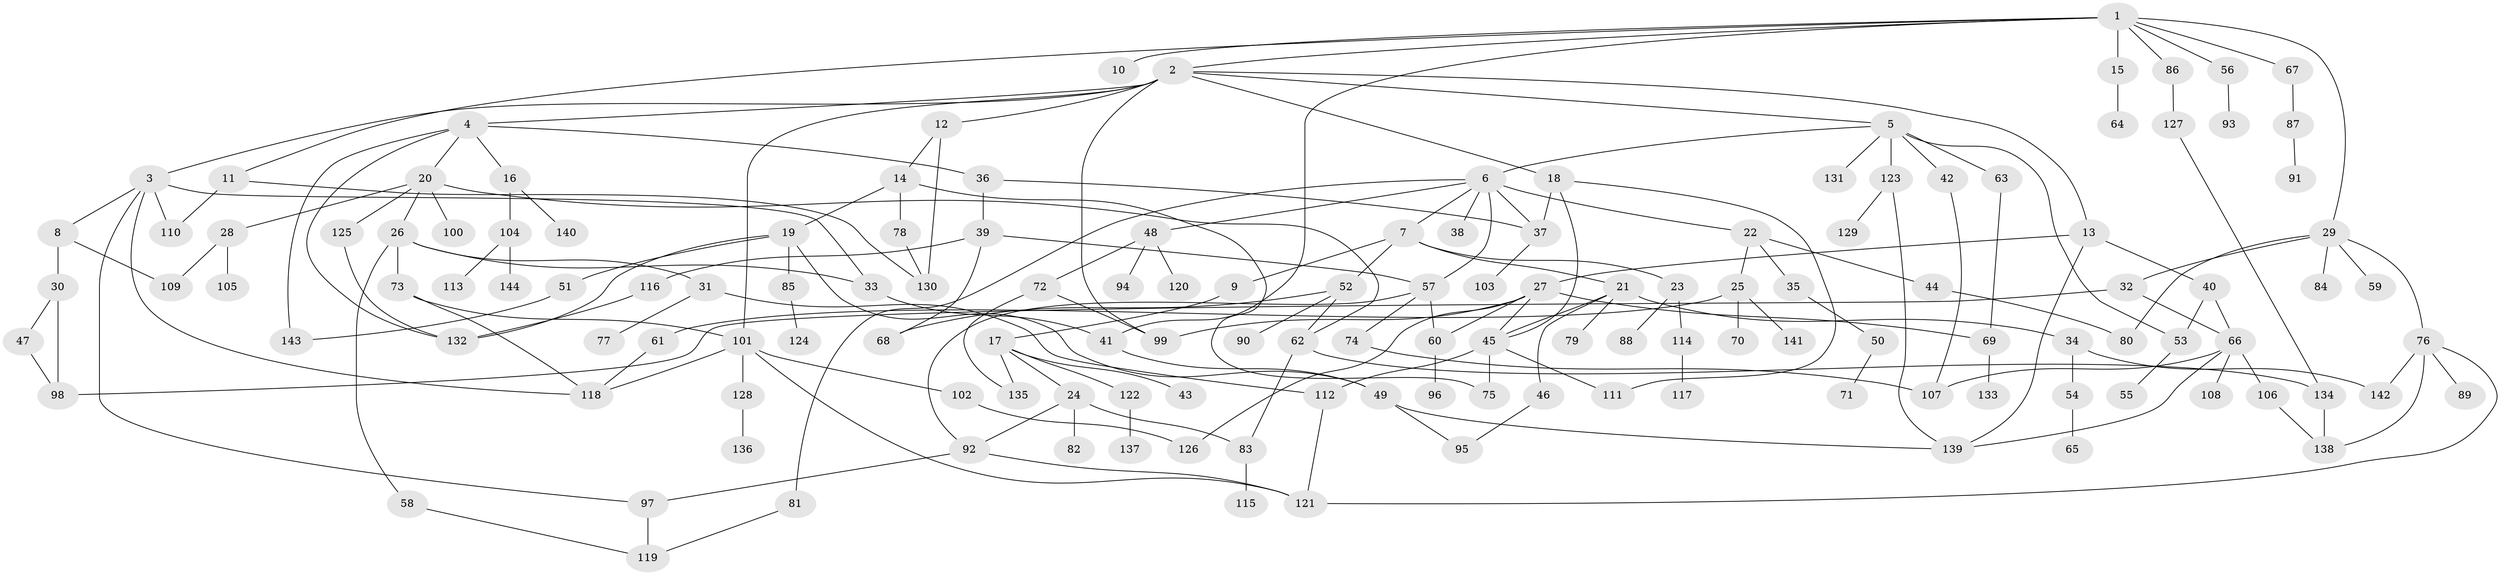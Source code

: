 // Generated by graph-tools (version 1.1) at 2025/25/03/09/25 03:25:31]
// undirected, 144 vertices, 197 edges
graph export_dot {
graph [start="1"]
  node [color=gray90,style=filled];
  1;
  2;
  3;
  4;
  5;
  6;
  7;
  8;
  9;
  10;
  11;
  12;
  13;
  14;
  15;
  16;
  17;
  18;
  19;
  20;
  21;
  22;
  23;
  24;
  25;
  26;
  27;
  28;
  29;
  30;
  31;
  32;
  33;
  34;
  35;
  36;
  37;
  38;
  39;
  40;
  41;
  42;
  43;
  44;
  45;
  46;
  47;
  48;
  49;
  50;
  51;
  52;
  53;
  54;
  55;
  56;
  57;
  58;
  59;
  60;
  61;
  62;
  63;
  64;
  65;
  66;
  67;
  68;
  69;
  70;
  71;
  72;
  73;
  74;
  75;
  76;
  77;
  78;
  79;
  80;
  81;
  82;
  83;
  84;
  85;
  86;
  87;
  88;
  89;
  90;
  91;
  92;
  93;
  94;
  95;
  96;
  97;
  98;
  99;
  100;
  101;
  102;
  103;
  104;
  105;
  106;
  107;
  108;
  109;
  110;
  111;
  112;
  113;
  114;
  115;
  116;
  117;
  118;
  119;
  120;
  121;
  122;
  123;
  124;
  125;
  126;
  127;
  128;
  129;
  130;
  131;
  132;
  133;
  134;
  135;
  136;
  137;
  138;
  139;
  140;
  141;
  142;
  143;
  144;
  1 -- 2;
  1 -- 10;
  1 -- 11;
  1 -- 15;
  1 -- 29;
  1 -- 56;
  1 -- 67;
  1 -- 86;
  1 -- 41;
  2 -- 3;
  2 -- 4;
  2 -- 5;
  2 -- 12;
  2 -- 13;
  2 -- 18;
  2 -- 99;
  2 -- 101;
  3 -- 8;
  3 -- 33;
  3 -- 118;
  3 -- 97;
  3 -- 110;
  4 -- 16;
  4 -- 20;
  4 -- 36;
  4 -- 143;
  4 -- 132;
  5 -- 6;
  5 -- 42;
  5 -- 53;
  5 -- 63;
  5 -- 123;
  5 -- 131;
  6 -- 7;
  6 -- 22;
  6 -- 38;
  6 -- 48;
  6 -- 81;
  6 -- 57;
  6 -- 37;
  7 -- 9;
  7 -- 21;
  7 -- 23;
  7 -- 52;
  8 -- 30;
  8 -- 109;
  9 -- 17;
  11 -- 110;
  11 -- 130;
  12 -- 14;
  12 -- 130;
  13 -- 27;
  13 -- 40;
  13 -- 139;
  14 -- 19;
  14 -- 78;
  14 -- 75;
  15 -- 64;
  16 -- 104;
  16 -- 140;
  17 -- 24;
  17 -- 43;
  17 -- 122;
  17 -- 135;
  18 -- 37;
  18 -- 111;
  18 -- 45;
  19 -- 49;
  19 -- 51;
  19 -- 85;
  19 -- 132;
  20 -- 26;
  20 -- 28;
  20 -- 100;
  20 -- 125;
  20 -- 62;
  21 -- 34;
  21 -- 46;
  21 -- 79;
  21 -- 45;
  22 -- 25;
  22 -- 35;
  22 -- 44;
  23 -- 88;
  23 -- 114;
  24 -- 82;
  24 -- 92;
  24 -- 83;
  25 -- 61;
  25 -- 70;
  25 -- 141;
  26 -- 31;
  26 -- 58;
  26 -- 73;
  26 -- 33;
  27 -- 45;
  27 -- 60;
  27 -- 126;
  27 -- 69;
  27 -- 99;
  28 -- 105;
  28 -- 109;
  29 -- 32;
  29 -- 59;
  29 -- 76;
  29 -- 80;
  29 -- 84;
  30 -- 47;
  30 -- 98;
  31 -- 77;
  31 -- 112;
  32 -- 98;
  32 -- 66;
  33 -- 41;
  34 -- 54;
  34 -- 142;
  35 -- 50;
  36 -- 39;
  36 -- 37;
  37 -- 103;
  39 -- 57;
  39 -- 116;
  39 -- 68;
  40 -- 66;
  40 -- 53;
  41 -- 49;
  42 -- 107;
  44 -- 80;
  45 -- 75;
  45 -- 111;
  45 -- 112;
  46 -- 95;
  47 -- 98;
  48 -- 72;
  48 -- 94;
  48 -- 120;
  49 -- 139;
  49 -- 95;
  50 -- 71;
  51 -- 143;
  52 -- 62;
  52 -- 68;
  52 -- 90;
  53 -- 55;
  54 -- 65;
  56 -- 93;
  57 -- 74;
  57 -- 92;
  57 -- 60;
  58 -- 119;
  60 -- 96;
  61 -- 118;
  62 -- 83;
  62 -- 134;
  63 -- 69;
  66 -- 106;
  66 -- 108;
  66 -- 107;
  66 -- 139;
  67 -- 87;
  69 -- 133;
  72 -- 135;
  72 -- 99;
  73 -- 101;
  73 -- 118;
  74 -- 107;
  76 -- 89;
  76 -- 142;
  76 -- 121;
  76 -- 138;
  78 -- 130;
  81 -- 119;
  83 -- 115;
  85 -- 124;
  86 -- 127;
  87 -- 91;
  92 -- 97;
  92 -- 121;
  97 -- 119;
  101 -- 102;
  101 -- 128;
  101 -- 118;
  101 -- 121;
  102 -- 126;
  104 -- 113;
  104 -- 144;
  106 -- 138;
  112 -- 121;
  114 -- 117;
  116 -- 132;
  122 -- 137;
  123 -- 129;
  123 -- 139;
  125 -- 132;
  127 -- 134;
  128 -- 136;
  134 -- 138;
}
